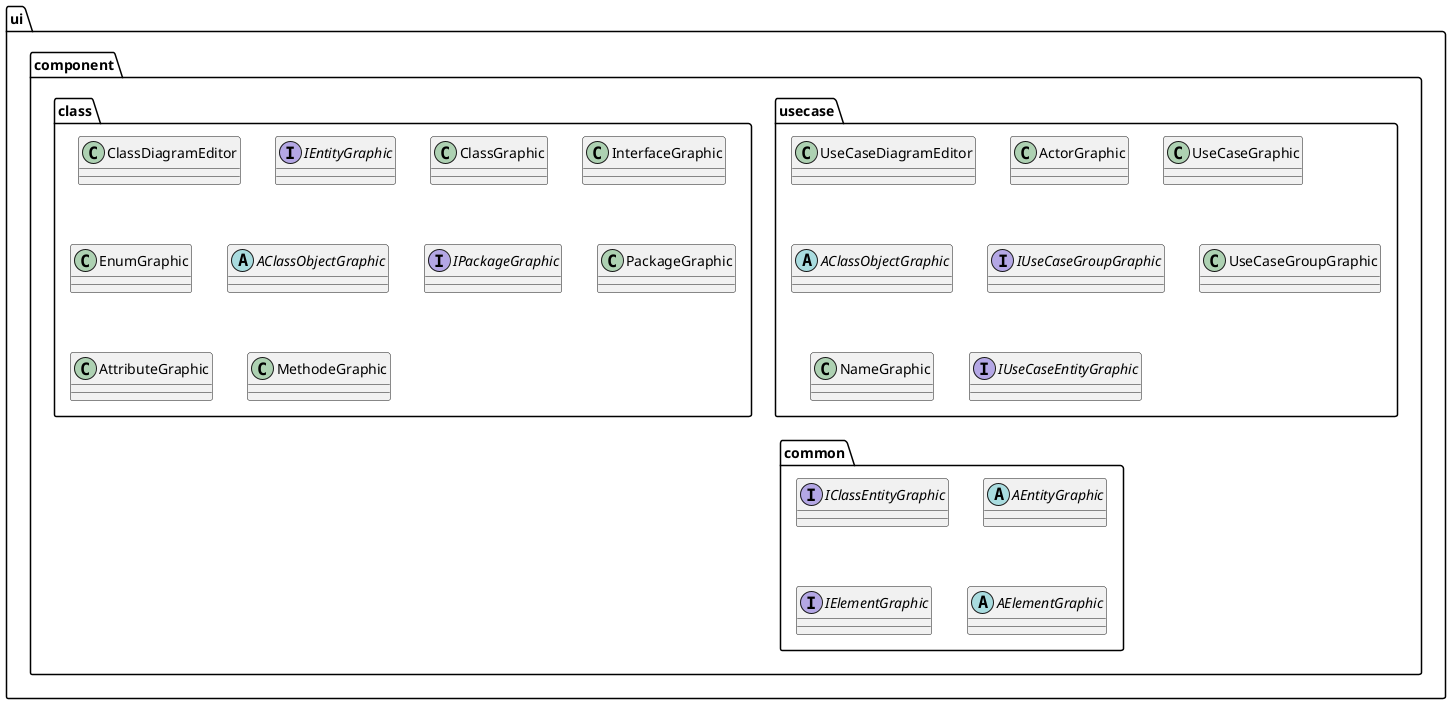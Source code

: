 @startuml

package ui.component {
    package usecase {
        class UseCaseDiagramEditor

        class ActorGraphic
        class UseCaseGraphic
        abstract AClassObjectGraphic

        interface IUseCaseGroupGraphic
        class UseCaseGroupGraphic

        class NameGraphic
        class NameGraphic

        interface IUseCaseEntityGraphic
    } 
    
    package class {
        class ClassDiagramEditor
        interface IEntityGraphic
        class ClassGraphic
        class InterfaceGraphic
        class EnumGraphic
        abstract AClassObjectGraphic

        interface IPackageGraphic
        class PackageGraphic


        class AttributeGraphic
        class MethodeGraphic
    }
    package common {
        interface IClassEntityGraphic
        abstract AEntityGraphic
        interface IElementGraphic
        abstract AElementGraphic
    }
}

'-----------------------------
'---------DEFINITIONS
'----------------------------- 

@enduml
